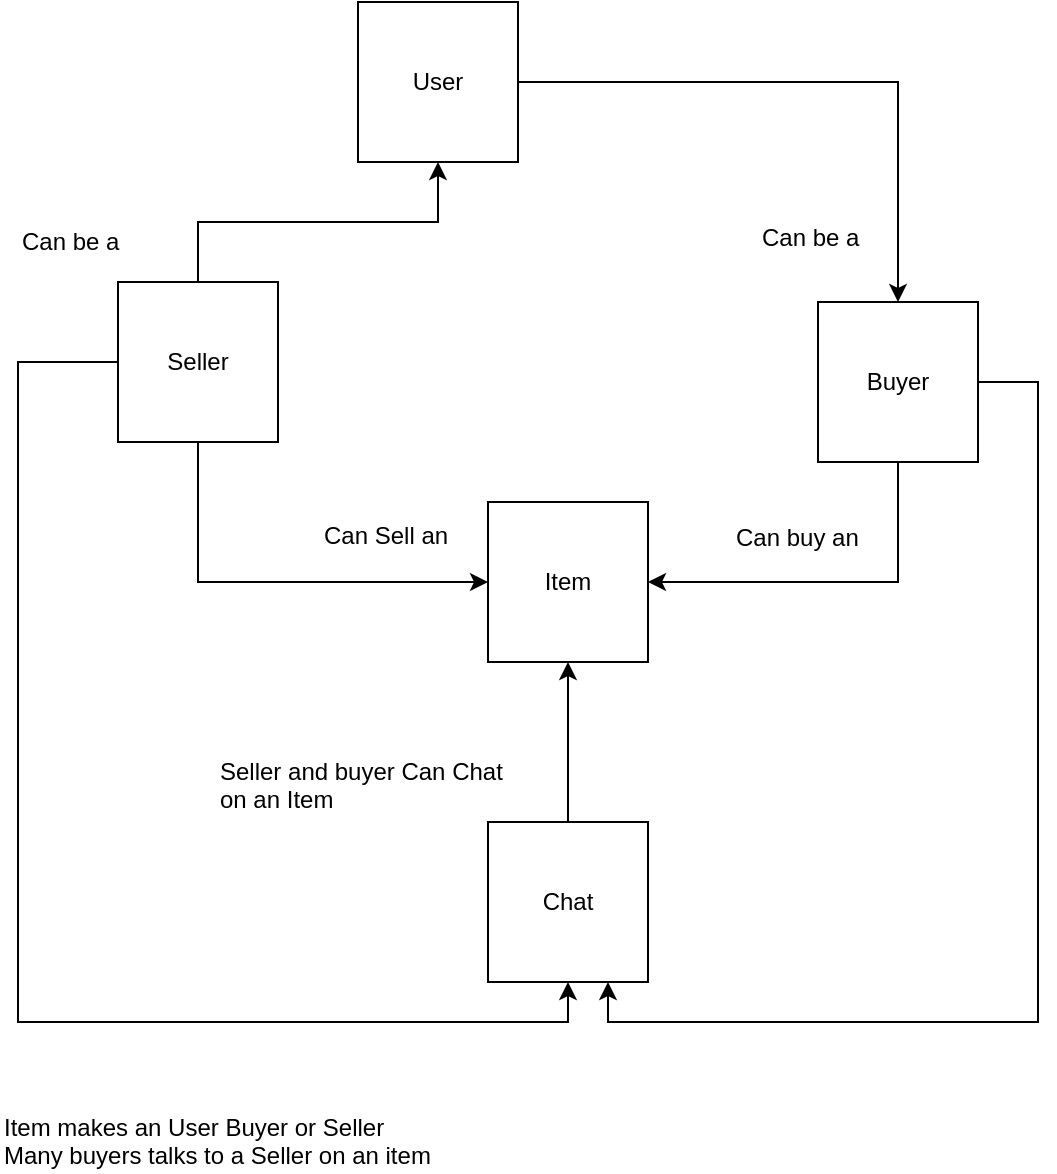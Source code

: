 <mxfile version="10.5.3" type="github"><diagram id="I5UAMpXHJWW_a4fsa65F" name="Page-1"><mxGraphModel dx="1394" dy="747" grid="1" gridSize="10" guides="1" tooltips="1" connect="1" arrows="1" fold="1" page="1" pageScale="1" pageWidth="850" pageHeight="1100" math="0" shadow="0"><root><mxCell id="0"/><mxCell id="1" parent="0"/><mxCell id="P-j1H7aRrAjPT-_Tn9yr-14" style="edgeStyle=orthogonalEdgeStyle;rounded=0;orthogonalLoop=1;jettySize=auto;html=1;exitX=1;exitY=0.5;exitDx=0;exitDy=0;entryX=0.5;entryY=0;entryDx=0;entryDy=0;" edge="1" parent="1" source="P-j1H7aRrAjPT-_Tn9yr-1" target="P-j1H7aRrAjPT-_Tn9yr-2"><mxGeometry relative="1" as="geometry"/></mxCell><mxCell id="P-j1H7aRrAjPT-_Tn9yr-1" value="User" style="whiteSpace=wrap;html=1;aspect=fixed;" vertex="1" parent="1"><mxGeometry x="280" y="70" width="80" height="80" as="geometry"/></mxCell><mxCell id="P-j1H7aRrAjPT-_Tn9yr-16" style="edgeStyle=orthogonalEdgeStyle;rounded=0;orthogonalLoop=1;jettySize=auto;html=1;exitX=0.5;exitY=1;exitDx=0;exitDy=0;entryX=1;entryY=0.5;entryDx=0;entryDy=0;" edge="1" parent="1" source="P-j1H7aRrAjPT-_Tn9yr-2" target="P-j1H7aRrAjPT-_Tn9yr-6"><mxGeometry relative="1" as="geometry"/></mxCell><mxCell id="P-j1H7aRrAjPT-_Tn9yr-21" style="edgeStyle=orthogonalEdgeStyle;rounded=0;orthogonalLoop=1;jettySize=auto;html=1;entryX=0.75;entryY=1;entryDx=0;entryDy=0;" edge="1" parent="1" source="P-j1H7aRrAjPT-_Tn9yr-2" target="P-j1H7aRrAjPT-_Tn9yr-19"><mxGeometry relative="1" as="geometry"><Array as="points"><mxPoint x="620" y="260"/><mxPoint x="620" y="580"/><mxPoint x="405" y="580"/></Array></mxGeometry></mxCell><mxCell id="P-j1H7aRrAjPT-_Tn9yr-2" value="Buyer" style="whiteSpace=wrap;html=1;aspect=fixed;" vertex="1" parent="1"><mxGeometry x="510" y="220" width="80" height="80" as="geometry"/></mxCell><mxCell id="P-j1H7aRrAjPT-_Tn9yr-13" style="edgeStyle=orthogonalEdgeStyle;rounded=0;orthogonalLoop=1;jettySize=auto;html=1;exitX=0.5;exitY=0;exitDx=0;exitDy=0;entryX=0.5;entryY=1;entryDx=0;entryDy=0;" edge="1" parent="1" source="P-j1H7aRrAjPT-_Tn9yr-3" target="P-j1H7aRrAjPT-_Tn9yr-1"><mxGeometry relative="1" as="geometry"/></mxCell><mxCell id="P-j1H7aRrAjPT-_Tn9yr-15" style="edgeStyle=orthogonalEdgeStyle;rounded=0;orthogonalLoop=1;jettySize=auto;html=1;exitX=0.5;exitY=1;exitDx=0;exitDy=0;entryX=0;entryY=0.5;entryDx=0;entryDy=0;" edge="1" parent="1" source="P-j1H7aRrAjPT-_Tn9yr-3" target="P-j1H7aRrAjPT-_Tn9yr-6"><mxGeometry relative="1" as="geometry"/></mxCell><mxCell id="P-j1H7aRrAjPT-_Tn9yr-20" style="edgeStyle=orthogonalEdgeStyle;rounded=0;orthogonalLoop=1;jettySize=auto;html=1;entryX=0.5;entryY=1;entryDx=0;entryDy=0;" edge="1" parent="1" source="P-j1H7aRrAjPT-_Tn9yr-3" target="P-j1H7aRrAjPT-_Tn9yr-19"><mxGeometry relative="1" as="geometry"><mxPoint x="110" y="530" as="targetPoint"/><Array as="points"><mxPoint x="110" y="250"/><mxPoint x="110" y="580"/><mxPoint x="385" y="580"/></Array></mxGeometry></mxCell><mxCell id="P-j1H7aRrAjPT-_Tn9yr-3" value="Seller" style="whiteSpace=wrap;html=1;aspect=fixed;" vertex="1" parent="1"><mxGeometry x="160" y="210" width="80" height="80" as="geometry"/></mxCell><mxCell id="P-j1H7aRrAjPT-_Tn9yr-6" value="Item" style="whiteSpace=wrap;html=1;aspect=fixed;" vertex="1" parent="1"><mxGeometry x="345" y="320" width="80" height="80" as="geometry"/></mxCell><mxCell id="P-j1H7aRrAjPT-_Tn9yr-7" value="Can be a" style="text;html=1;resizable=0;points=[];autosize=1;align=left;verticalAlign=top;spacingTop=-4;" vertex="1" parent="1"><mxGeometry x="480" y="178" width="60" height="20" as="geometry"/></mxCell><mxCell id="P-j1H7aRrAjPT-_Tn9yr-8" value="Can be a&amp;nbsp;" style="text;html=1;resizable=0;points=[];autosize=1;align=left;verticalAlign=top;spacingTop=-4;" vertex="1" parent="1"><mxGeometry x="110" y="180" width="70" height="20" as="geometry"/></mxCell><mxCell id="P-j1H7aRrAjPT-_Tn9yr-17" value="Can Sell an" style="text;html=1;resizable=0;points=[];autosize=1;align=left;verticalAlign=top;spacingTop=-4;" vertex="1" parent="1"><mxGeometry x="261" y="327" width="80" height="20" as="geometry"/></mxCell><mxCell id="P-j1H7aRrAjPT-_Tn9yr-18" value="Can buy an" style="text;html=1;resizable=0;points=[];autosize=1;align=left;verticalAlign=top;spacingTop=-4;" vertex="1" parent="1"><mxGeometry x="467" y="328" width="80" height="20" as="geometry"/></mxCell><mxCell id="P-j1H7aRrAjPT-_Tn9yr-22" style="edgeStyle=orthogonalEdgeStyle;rounded=0;orthogonalLoop=1;jettySize=auto;html=1;entryX=0.5;entryY=1;entryDx=0;entryDy=0;" edge="1" parent="1" source="P-j1H7aRrAjPT-_Tn9yr-19" target="P-j1H7aRrAjPT-_Tn9yr-6"><mxGeometry relative="1" as="geometry"/></mxCell><mxCell id="P-j1H7aRrAjPT-_Tn9yr-19" value="Chat&lt;br&gt;" style="whiteSpace=wrap;html=1;aspect=fixed;" vertex="1" parent="1"><mxGeometry x="345" y="480" width="80" height="80" as="geometry"/></mxCell><mxCell id="P-j1H7aRrAjPT-_Tn9yr-24" value="Seller and buyer Can Chat&lt;br&gt;on an Item&lt;br&gt;" style="text;html=1;resizable=0;points=[];autosize=1;align=left;verticalAlign=top;spacingTop=-4;" vertex="1" parent="1"><mxGeometry x="209" y="445" width="160" height="30" as="geometry"/></mxCell><mxCell id="P-j1H7aRrAjPT-_Tn9yr-25" value="Item makes an User Buyer or Seller&lt;br&gt;Many buyers talks to a Seller on an item&lt;br&gt;" style="text;html=1;resizable=0;points=[];autosize=1;align=left;verticalAlign=top;spacingTop=-4;" vertex="1" parent="1"><mxGeometry x="101" y="623" width="230" height="30" as="geometry"/></mxCell></root></mxGraphModel></diagram></mxfile>